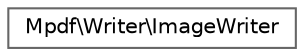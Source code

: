 digraph "Graphical Class Hierarchy"
{
 // LATEX_PDF_SIZE
  bgcolor="transparent";
  edge [fontname=Helvetica,fontsize=10,labelfontname=Helvetica,labelfontsize=10];
  node [fontname=Helvetica,fontsize=10,shape=box,height=0.2,width=0.4];
  rankdir="LR";
  Node0 [id="Node000000",label="Mpdf\\Writer\\ImageWriter",height=0.2,width=0.4,color="grey40", fillcolor="white", style="filled",URL="$classMpdf_1_1Writer_1_1ImageWriter.html",tooltip=" "];
}

